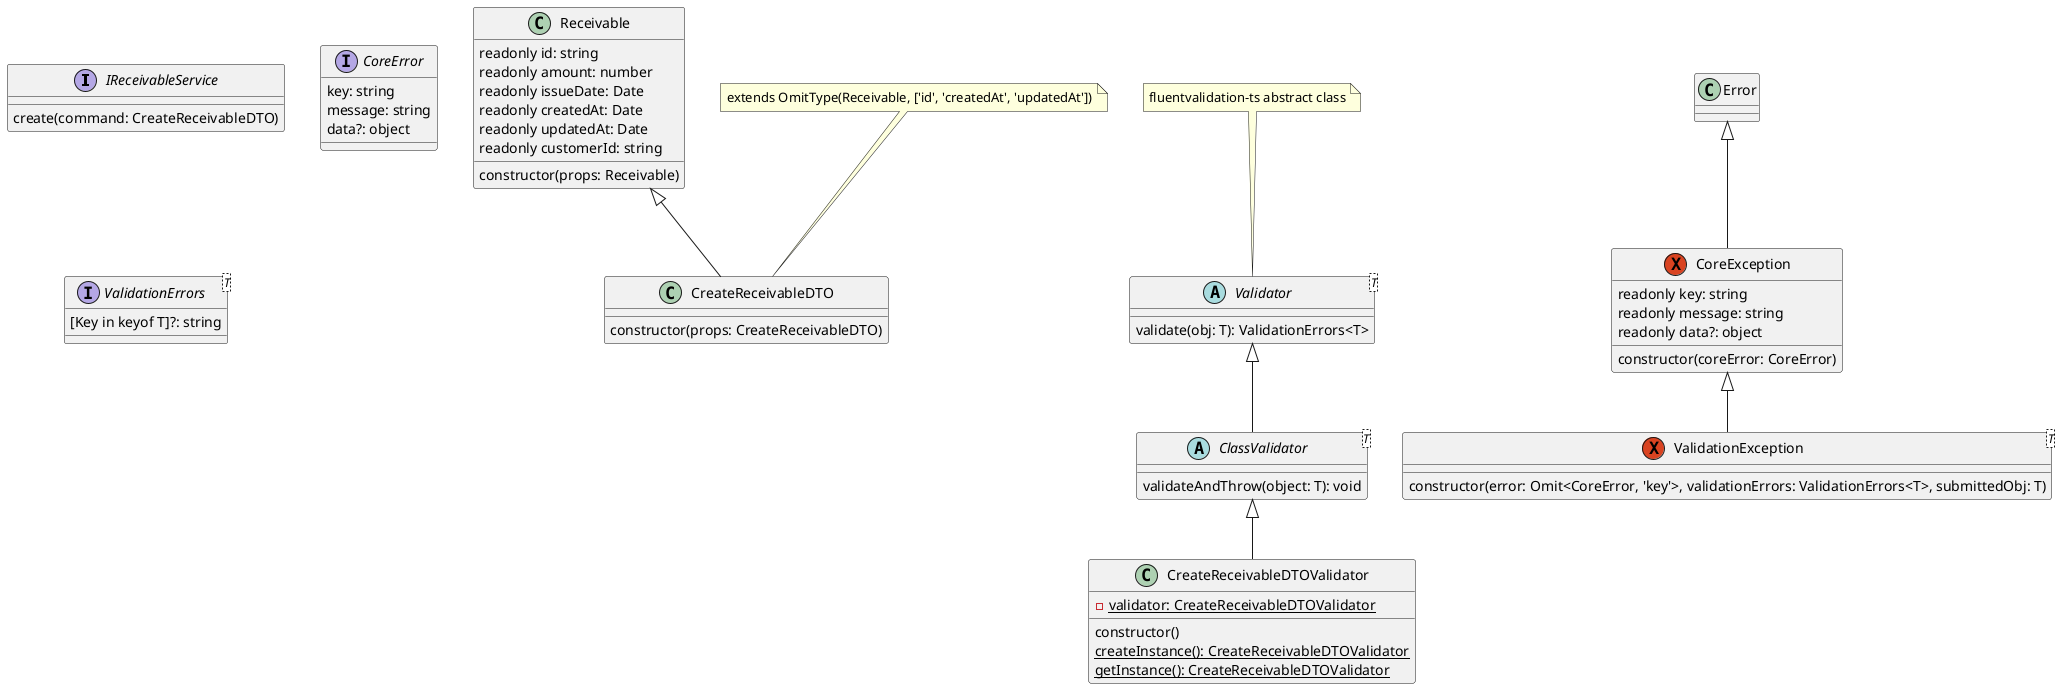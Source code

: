 @startuml "ClassValidatorUML"

interface IReceivableService {
  create(command: CreateReceivableDTO)
}

class Receivable {
  readonly id: string
  readonly amount: number
  readonly issueDate: Date
  readonly createdAt: Date
  readonly updatedAt: Date
  readonly customerId: string

  constructor(props: Receivable)
}

class CreateReceivableDTO extends Receivable {
  constructor(props: CreateReceivableDTO)
}

note top of CreateReceivableDTO : extends OmitType(Receivable, ['id', 'createdAt', 'updatedAt'])

abstract class Validator<T> {
  validate(obj: T): ValidationErrors<T>
}

note top of Validator : fluentvalidation-ts abstract class

abstract ClassValidator<T> extends Validator {
  validateAndThrow(object: T): void
}

class CreateReceivableDTOValidator extends ClassValidator {
  - {static} validator: CreateReceivableDTOValidator

  constructor()
  {static} createInstance(): CreateReceivableDTOValidator
  {static} getInstance(): CreateReceivableDTOValidator
}

exception CoreException extends Error {
  readonly key: string
  readonly message: string
  readonly data?: object

  constructor(coreError: CoreError)
}

interface CoreError {
  key: string
  message: string
  data?: object
}

interface ValidationErrors<T> {
  [Key in keyof T]?: string
}

exception ValidationException<T> extends CoreException {
  constructor(error: Omit<CoreError, 'key'>, validationErrors: ValidationErrors<T>, submittedObj: T)
}
@enduml